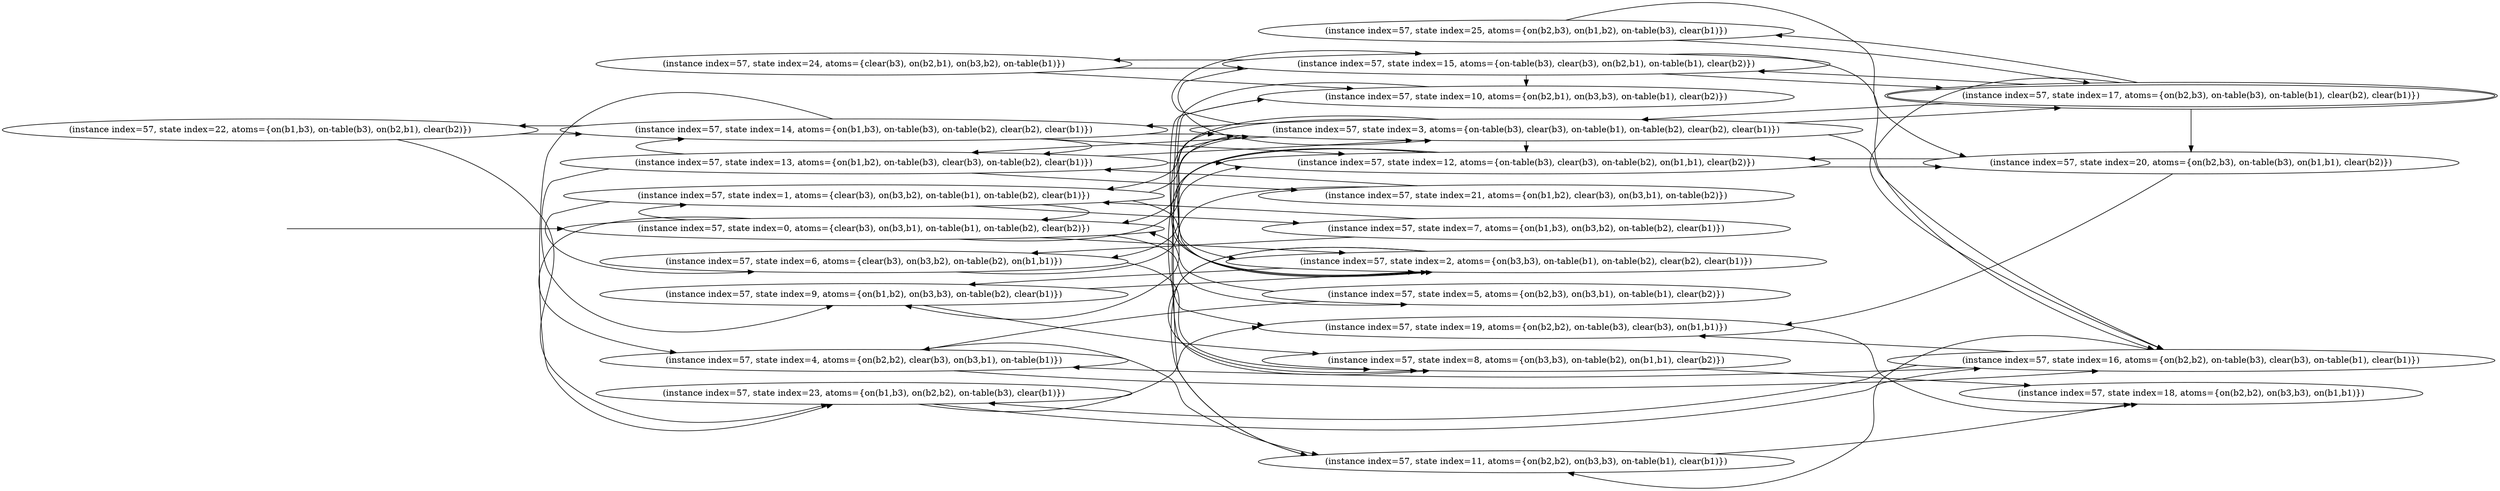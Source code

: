 digraph {
rankdir="LR"
s22[label="(instance index=57, state index=22, atoms={on(b1,b3), on-table(b3), on(b2,b1), clear(b2)})"]
s7[label="(instance index=57, state index=7, atoms={on(b1,b3), on(b3,b2), on-table(b2), clear(b1)})"]
s21[label="(instance index=57, state index=21, atoms={on(b1,b2), clear(b3), on(b3,b1), on-table(b2)})"]
s5[label="(instance index=57, state index=5, atoms={on(b2,b3), on(b3,b1), on-table(b1), clear(b2)})"]
s24[label="(instance index=57, state index=24, atoms={clear(b3), on(b2,b1), on(b3,b2), on-table(b1)})"]
s14[label="(instance index=57, state index=14, atoms={on(b1,b3), on-table(b3), on-table(b2), clear(b2), clear(b1)})"]
s1[label="(instance index=57, state index=1, atoms={clear(b3), on(b3,b2), on-table(b1), on-table(b2), clear(b1)})"]
s13[label="(instance index=57, state index=13, atoms={on(b1,b2), on-table(b3), clear(b3), on-table(b2), clear(b1)})"]
s0[label="(instance index=57, state index=0, atoms={clear(b3), on(b3,b1), on-table(b1), on-table(b2), clear(b2)})"]
s23[label="(instance index=57, state index=23, atoms={on(b1,b3), on(b2,b2), on-table(b3), clear(b1)})"]
s6[label="(instance index=57, state index=6, atoms={clear(b3), on(b3,b2), on-table(b2), on(b1,b1)})"]
s9[label="(instance index=57, state index=9, atoms={on(b1,b2), on(b3,b3), on-table(b2), clear(b1)})"]
s4[label="(instance index=57, state index=4, atoms={on(b2,b2), clear(b3), on(b3,b1), on-table(b1)})"]
s25[label="(instance index=57, state index=25, atoms={on(b2,b3), on(b1,b2), on-table(b3), clear(b1)})"]
s15[label="(instance index=57, state index=15, atoms={on-table(b3), clear(b3), on(b2,b1), on-table(b1), clear(b2)})"]
s3[label="(instance index=57, state index=3, atoms={on-table(b3), clear(b3), on-table(b1), on-table(b2), clear(b2), clear(b1)})"]
s10[label="(instance index=57, state index=10, atoms={on(b2,b1), on(b3,b3), on-table(b1), clear(b2)})"]
s12[label="(instance index=57, state index=12, atoms={on-table(b3), clear(b3), on-table(b2), on(b1,b1), clear(b2)})"]
s2[label="(instance index=57, state index=2, atoms={on(b3,b3), on-table(b1), on-table(b2), clear(b2), clear(b1)})"]
s19[label="(instance index=57, state index=19, atoms={on(b2,b2), on-table(b3), clear(b3), on(b1,b1)})"]
s8[label="(instance index=57, state index=8, atoms={on(b3,b3), on-table(b2), on(b1,b1), clear(b2)})"]
s11[label="(instance index=57, state index=11, atoms={on(b2,b2), on(b3,b3), on-table(b1), clear(b1)})"]
s17[peripheries=2,label="(instance index=57, state index=17, atoms={on(b2,b3), on-table(b3), on-table(b1), clear(b2), clear(b1)})"]
s20[label="(instance index=57, state index=20, atoms={on(b2,b3), on-table(b3), on(b1,b1), clear(b2)})"]
s16[label="(instance index=57, state index=16, atoms={on(b2,b2), on-table(b3), clear(b3), on-table(b1), clear(b1)})"]
s18[label="(instance index=57, state index=18, atoms={on(b2,b2), on(b3,b3), on(b1,b1)})"]
Dangling [ label = "", style = invis ]
{ rank = same; Dangling }
Dangling -> s0
{ rank = same; s0}
{ rank = same; s24,s14,s1,s13,s0,s23,s6,s9,s4}
{ rank = same; s25,s15,s3,s10,s12,s2,s19,s8,s11}
{ rank = same; s17,s20,s16,s18}
{
s22->s23
s22->s14
s7->s6
s7->s1
s21->s13
s21->s9
s5->s4
s5->s0
}
{
s24->s15
s24->s10
s14->s22
s14->s12
s14->s23
s14->s13
s14->s3
s1->s6
s1->s3
s1->s7
s1->s2
s1->s0
s13->s21
s13->s12
s13->s14
s13->s9
s13->s3
s0->s5
s0->s4
s0->s3
s0->s2
s0->s1
s23->s19
s23->s16
s6->s12
s6->s8
s9->s2
s9->s8
s4->s11
s4->s16
}
{
s25->s20
s25->s17
s15->s24
s15->s17
s15->s16
s15->s10
s15->s3
s3->s17
s3->s16
s3->s15
s3->s14
s3->s13
s3->s2
s3->s12
s3->s1
s3->s0
s10->s11
s10->s2
s12->s6
s12->s20
s12->s19
s12->s8
s2->s11
s2->s10
s2->s9
s2->s8
s19->s18
s8->s18
s11->s18
}
{
s17->s16
s17->s25
s17->s20
s17->s15
s17->s3
s20->s12
s20->s19
s16->s23
s16->s11
s16->s4
s16->s19
}
}

